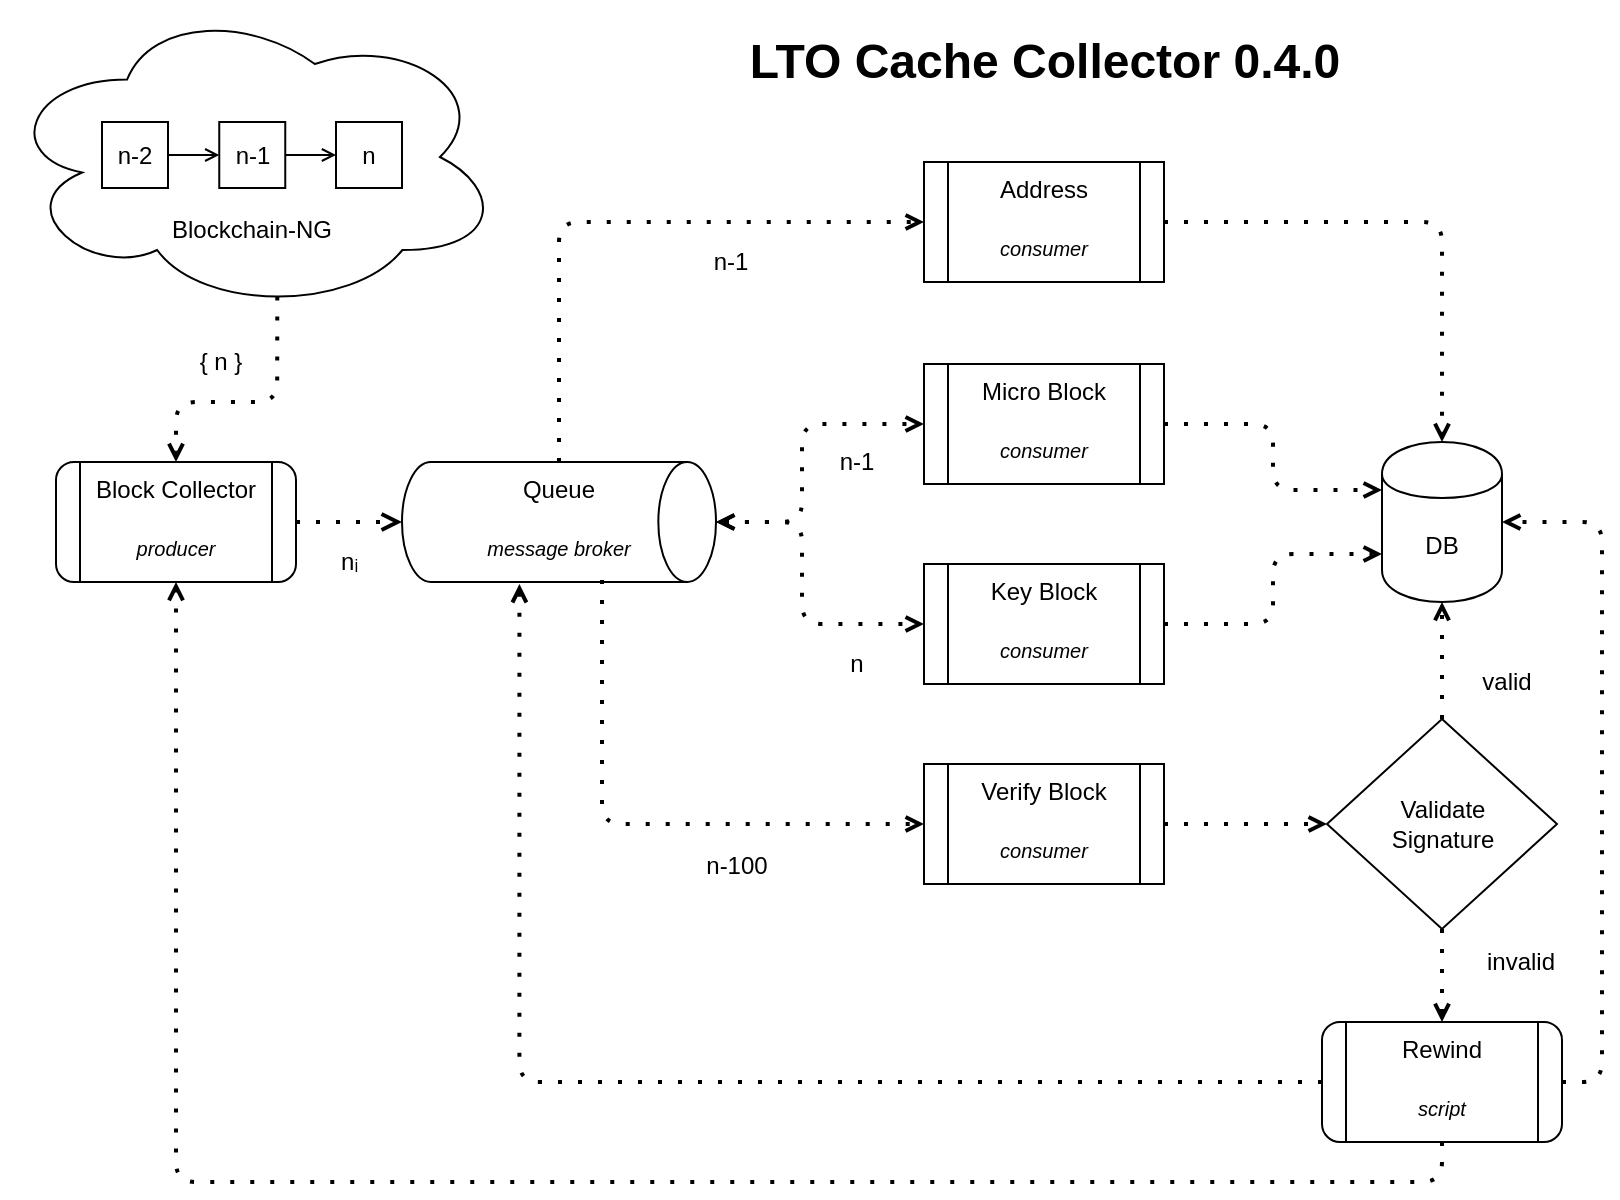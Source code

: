 <mxfile version="13.0.2" type="google"><diagram id="tlROt57apuO7XDFFku38" name="Page-1"><mxGraphModel dx="7372" dy="6254" grid="1" gridSize="10" guides="1" tooltips="1" connect="1" arrows="1" fold="1" page="1" pageScale="1" pageWidth="850" pageHeight="1100" math="0" shadow="0"><root><mxCell id="0"/><mxCell id="1" parent="0"/><mxCell id="Km0bleZjZgYVXy8ChWKn-2" value="&lt;br&gt;&lt;br&gt;&lt;br&gt;&lt;br&gt;&lt;br&gt;Blockchain-NG" style="ellipse;shape=cloud;whiteSpace=wrap;html=1;strokeWidth=1;" parent="1" vertex="1"><mxGeometry x="-5700" y="-5140" width="250.25" height="155" as="geometry"/></mxCell><mxCell id="Km0bleZjZgYVXy8ChWKn-3" style="edgeStyle=orthogonalEdgeStyle;rounded=0;orthogonalLoop=1;jettySize=auto;html=1;exitX=1;exitY=0.5;exitDx=0;exitDy=0;entryX=0;entryY=0.5;entryDx=0;entryDy=0;endArrow=open;endFill=0;endSize=5;startSize=5;strokeWidth=1;jumpSize=2;" parent="1" source="Km0bleZjZgYVXy8ChWKn-4" target="Km0bleZjZgYVXy8ChWKn-6" edge="1"><mxGeometry relative="1" as="geometry"/></mxCell><mxCell id="Km0bleZjZgYVXy8ChWKn-4" value="n-2" style="whiteSpace=wrap;html=1;aspect=fixed;strokeWidth=1;imageWidth=24;" parent="1" vertex="1"><mxGeometry x="-5650" y="-5080" width="33" height="33" as="geometry"/></mxCell><mxCell id="Km0bleZjZgYVXy8ChWKn-5" style="edgeStyle=orthogonalEdgeStyle;rounded=0;orthogonalLoop=1;jettySize=auto;html=1;exitX=1;exitY=0.5;exitDx=0;exitDy=0;endArrow=open;endFill=0;endSize=5;startSize=5;strokeWidth=1;jumpSize=2;" parent="1" source="Km0bleZjZgYVXy8ChWKn-6" target="Km0bleZjZgYVXy8ChWKn-7" edge="1"><mxGeometry relative="1" as="geometry"/></mxCell><mxCell id="Km0bleZjZgYVXy8ChWKn-6" value="n-1" style="whiteSpace=wrap;html=1;aspect=fixed;strokeWidth=1;" parent="1" vertex="1"><mxGeometry x="-5591.37" y="-5080" width="33" height="33" as="geometry"/></mxCell><mxCell id="Km0bleZjZgYVXy8ChWKn-7" value="n" style="whiteSpace=wrap;html=1;aspect=fixed;strokeWidth=1;" parent="1" vertex="1"><mxGeometry x="-5533" y="-5080" width="33" height="33" as="geometry"/></mxCell><mxCell id="Km0bleZjZgYVXy8ChWKn-22" style="orthogonalLoop=1;jettySize=auto;html=1;strokeWidth=2;startArrow=none;startFill=0;endArrow=open;endFill=0;dashed=1;exitX=0.55;exitY=0.95;exitDx=0;exitDy=0;edgeStyle=orthogonalEdgeStyle;dashPattern=1 4;endSize=5;startSize=5;jumpSize=6;jumpStyle=sharp;comic=0;shadow=0;rounded=1;exitPerimeter=0;entryX=0.5;entryY=0;entryDx=0;entryDy=0;" parent="1" source="Km0bleZjZgYVXy8ChWKn-2" target="Km0bleZjZgYVXy8ChWKn-10" edge="1"><mxGeometry relative="1" as="geometry"><mxPoint x="-5640" y="-4920" as="sourcePoint"/><mxPoint x="-5570" y="-4930" as="targetPoint"/><Array as="points"><mxPoint x="-5562" y="-4940"/><mxPoint x="-5613" y="-4940"/></Array></mxGeometry></mxCell><mxCell id="Km0bleZjZgYVXy8ChWKn-23" style="rounded=0;orthogonalLoop=1;jettySize=auto;html=1;exitX=1;exitY=0.5;exitDx=0;exitDy=0;entryX=0;entryY=0.5;entryDx=0;entryDy=0;entryPerimeter=0;fillColor=#f8cecc;strokeColor=#000000;strokeWidth=2;dashed=1;startArrow=none;startFill=0;endArrow=open;endFill=0;dashPattern=1 4;" parent="1" source="Km0bleZjZgYVXy8ChWKn-10" target="sjbWhXtsN_xEUIiDd4Ux-10" edge="1"><mxGeometry relative="1" as="geometry"><mxPoint x="-5760" y="-5010" as="targetPoint"/></mxGeometry></mxCell><mxCell id="Km0bleZjZgYVXy8ChWKn-10" value="Block Collector&lt;br&gt;&lt;br&gt;&lt;font style=&quot;font-size: 10px&quot;&gt;&lt;i&gt;producer&lt;/i&gt;&lt;/font&gt;" style="shape=process;whiteSpace=wrap;html=1;backgroundOutline=1;fontStyle=0;strokeColor=#000000;strokeWidth=1;rounded=1;labelPosition=center;verticalLabelPosition=middle;align=center;verticalAlign=top;horizontal=1;" parent="1" vertex="1"><mxGeometry x="-5673" y="-4910" width="120" height="60" as="geometry"/></mxCell><mxCell id="Km0bleZjZgYVXy8ChWKn-31" style="orthogonalLoop=1;jettySize=auto;html=1;exitX=1;exitY=0.5;exitDx=0;exitDy=0;fillColor=#f8cecc;strokeColor=#000000;strokeWidth=2;dashed=1;entryX=0;entryY=0.7;entryDx=0;entryDy=0;edgeStyle=orthogonalEdgeStyle;startArrow=none;startFill=0;endArrow=open;endFill=0;dashPattern=1 4;endSize=5;startSize=5;jumpSize=6;jumpStyle=sharp;comic=0;shadow=0;rounded=1;" parent="1" source="Km0bleZjZgYVXy8ChWKn-14" target="Km0bleZjZgYVXy8ChWKn-19" edge="1"><mxGeometry relative="1" as="geometry"><mxPoint x="-4910" y="-4960" as="targetPoint"/></mxGeometry></mxCell><mxCell id="Km0bleZjZgYVXy8ChWKn-14" value="Key Block&lt;br&gt;&lt;br&gt;&lt;i style=&quot;font-size: 10px&quot;&gt;consumer&lt;/i&gt;" style="shape=process;whiteSpace=wrap;html=1;backgroundOutline=1;fontStyle=0;strokeWidth=1;comic=0;verticalAlign=top;" parent="1" vertex="1"><mxGeometry x="-5239" y="-4859" width="120" height="60" as="geometry"/></mxCell><mxCell id="Km0bleZjZgYVXy8ChWKn-29" style="orthogonalLoop=1;jettySize=auto;html=1;exitX=0.5;exitY=1;exitDx=0;exitDy=0;entryX=0.5;entryY=0;entryDx=0;entryDy=0;strokeWidth=2;dashed=1;edgeStyle=orthogonalEdgeStyle;startArrow=none;startFill=0;endArrow=open;endFill=0;dashPattern=1 4;endSize=5;startSize=5;jumpSize=6;jumpStyle=sharp;comic=0;shadow=0;rounded=1;" parent="1" source="sjbWhXtsN_xEUIiDd4Ux-19" target="Km0bleZjZgYVXy8ChWKn-20" edge="1"><mxGeometry relative="1" as="geometry"><mxPoint x="-4920" y="-4642" as="sourcePoint"/></mxGeometry></mxCell><mxCell id="Km0bleZjZgYVXy8ChWKn-30" style="orthogonalLoop=1;jettySize=auto;html=1;exitX=0.5;exitY=0;exitDx=0;exitDy=0;entryX=0.5;entryY=1;entryDx=0;entryDy=0;fillColor=#f8cecc;strokeColor=#000000;strokeWidth=2;dashed=1;edgeStyle=orthogonalEdgeStyle;startArrow=none;startFill=0;endArrow=open;endFill=0;dashPattern=1 4;endSize=5;startSize=5;jumpSize=6;jumpStyle=sharp;comic=0;shadow=0;rounded=1;" parent="1" source="sjbWhXtsN_xEUIiDd4Ux-19" target="Km0bleZjZgYVXy8ChWKn-19" edge="1"><mxGeometry relative="1" as="geometry"><mxPoint x="-4930" y="-4860" as="sourcePoint"/></mxGeometry></mxCell><mxCell id="Km0bleZjZgYVXy8ChWKn-32" style="orthogonalLoop=1;jettySize=auto;html=1;exitX=1;exitY=0.5;exitDx=0;exitDy=0;entryX=0;entryY=0.3;entryDx=0;entryDy=0;strokeWidth=2;dashed=1;edgeStyle=orthogonalEdgeStyle;startArrow=none;startFill=0;endArrow=open;endFill=0;dashPattern=1 4;endSize=5;startSize=5;jumpSize=6;jumpStyle=sharp;comic=0;shadow=0;rounded=1;" parent="1" source="Km0bleZjZgYVXy8ChWKn-17" target="Km0bleZjZgYVXy8ChWKn-19" edge="1"><mxGeometry relative="1" as="geometry"/></mxCell><mxCell id="Km0bleZjZgYVXy8ChWKn-17" value="Micro Block&lt;br&gt;&lt;br&gt;&lt;i style=&quot;font-size: 10px&quot;&gt;consumer&lt;/i&gt;" style="shape=process;whiteSpace=wrap;html=1;backgroundOutline=1;fontStyle=0;strokeWidth=1;verticalAlign=top;" parent="1" vertex="1"><mxGeometry x="-5239" y="-4959" width="120" height="60" as="geometry"/></mxCell><mxCell id="Km0bleZjZgYVXy8ChWKn-27" style="orthogonalLoop=1;jettySize=auto;html=1;exitX=1;exitY=0.5;exitDx=0;exitDy=0;entryX=0.5;entryY=0;entryDx=0;entryDy=0;fillColor=#dae8fc;strokeColor=#000000;strokeWidth=2;dashed=1;edgeStyle=orthogonalEdgeStyle;startArrow=none;startFill=0;endArrow=open;endFill=0;dashPattern=1 4;endSize=5;startSize=5;jumpSize=6;jumpStyle=sharp;comic=0;shadow=0;rounded=1;" parent="1" source="Km0bleZjZgYVXy8ChWKn-18" target="Km0bleZjZgYVXy8ChWKn-19" edge="1"><mxGeometry relative="1" as="geometry"/></mxCell><mxCell id="Km0bleZjZgYVXy8ChWKn-18" value="Address&lt;br&gt;&lt;br&gt;&lt;font style=&quot;font-size: 10px&quot;&gt;&lt;i&gt;consumer&lt;/i&gt;&lt;/font&gt;" style="shape=process;whiteSpace=wrap;html=1;backgroundOutline=1;fontStyle=0;strokeWidth=1;verticalAlign=top;" parent="1" vertex="1"><mxGeometry x="-5239" y="-5060" width="120" height="60" as="geometry"/></mxCell><mxCell id="Km0bleZjZgYVXy8ChWKn-19" value="DB" style="shape=cylinder;whiteSpace=wrap;html=1;boundedLbl=1;backgroundOutline=1;fontStyle=0;strokeWidth=1;shadow=0;" parent="1" vertex="1"><mxGeometry x="-5010" y="-4920" width="60" height="80" as="geometry"/></mxCell><mxCell id="h4zj1HeFYFb_NuIQ6NnC-26" style="orthogonalLoop=1;jettySize=auto;html=1;exitX=1;exitY=0.5;exitDx=0;exitDy=0;entryX=1;entryY=0.5;entryDx=0;entryDy=0;dashed=1;startArrow=none;startFill=0;strokeWidth=2;edgeStyle=orthogonalEdgeStyle;endArrow=open;endFill=0;dashPattern=1 4;endSize=5;startSize=5;jumpSize=6;jumpStyle=sharp;comic=0;shadow=0;rounded=1;" parent="1" source="Km0bleZjZgYVXy8ChWKn-20" target="Km0bleZjZgYVXy8ChWKn-19" edge="1"><mxGeometry relative="1" as="geometry"/></mxCell><mxCell id="h4zj1HeFYFb_NuIQ6NnC-27" style="orthogonalLoop=1;jettySize=auto;html=1;exitX=0.5;exitY=1;exitDx=0;exitDy=0;entryX=0.5;entryY=1;entryDx=0;entryDy=0;dashed=1;startArrow=none;startFill=0;strokeWidth=2;edgeStyle=orthogonalEdgeStyle;endArrow=open;endFill=0;dashPattern=1 4;endSize=5;startSize=5;jumpSize=6;jumpStyle=sharp;comic=0;shadow=0;rounded=1;" parent="1" source="Km0bleZjZgYVXy8ChWKn-20" target="Km0bleZjZgYVXy8ChWKn-10" edge="1"><mxGeometry relative="1" as="geometry"/></mxCell><mxCell id="Km0bleZjZgYVXy8ChWKn-20" value="Rewind&lt;br&gt;&lt;br style=&quot;font-size: 10px&quot;&gt;&lt;font size=&quot;1&quot;&gt;&lt;i&gt;script&lt;/i&gt;&lt;/font&gt;" style="shape=process;whiteSpace=wrap;html=1;backgroundOutline=1;fontStyle=0;strokeColor=#000000;strokeWidth=1;verticalAlign=top;rounded=1;" parent="1" vertex="1"><mxGeometry x="-5040" y="-4630" width="120" height="60" as="geometry"/></mxCell><mxCell id="sjbWhXtsN_xEUIiDd4Ux-20" value="invalid" style="text;html=1;strokeColor=none;fillColor=none;align=center;verticalAlign=middle;whiteSpace=wrap;rounded=0;fontColor=#000000;fontStyle=0" parent="1" vertex="1"><mxGeometry x="-4968" y="-4670" width="55" height="20" as="geometry"/></mxCell><mxCell id="sjbWhXtsN_xEUIiDd4Ux-10" value="Queue&lt;br&gt;&lt;br&gt;&lt;i&gt;&lt;font style=&quot;font-size: 10px&quot;&gt;message broker&lt;/font&gt;&lt;/i&gt;" style="strokeWidth=1;html=1;shape=mxgraph.flowchart.direct_data;whiteSpace=wrap;fillColor=#ffffff;align=center;verticalAlign=top;" parent="1" vertex="1"><mxGeometry x="-5500" y="-4910" width="157" height="60" as="geometry"/></mxCell><mxCell id="sjbWhXtsN_xEUIiDd4Ux-19" value="Validate&lt;br&gt;Signature" style="rhombus;whiteSpace=wrap;html=1;strokeColor=#000000;fillColor=#ffffff;strokeWidth=1;" parent="1" vertex="1"><mxGeometry x="-5037.5" y="-4781.5" width="115" height="105" as="geometry"/></mxCell><mxCell id="h4zj1HeFYFb_NuIQ6NnC-16" style="orthogonalLoop=1;jettySize=auto;html=1;exitX=1;exitY=0.5;exitDx=0;exitDy=0;entryX=0;entryY=0.5;entryDx=0;entryDy=0;dashed=1;strokeWidth=2;edgeStyle=orthogonalEdgeStyle;startArrow=none;startFill=0;endArrow=open;endFill=0;dashPattern=1 4;endSize=5;startSize=5;jumpSize=6;jumpStyle=sharp;comic=0;shadow=0;rounded=1;" parent="1" source="h4zj1HeFYFb_NuIQ6NnC-15" target="sjbWhXtsN_xEUIiDd4Ux-19" edge="1"><mxGeometry relative="1" as="geometry"/></mxCell><mxCell id="h4zj1HeFYFb_NuIQ6NnC-15" value="Verify Block&lt;br&gt;&lt;br&gt;&lt;i style=&quot;font-size: 10px&quot;&gt;consumer&lt;/i&gt;" style="shape=process;whiteSpace=wrap;html=1;backgroundOutline=1;fontStyle=0;strokeWidth=1;verticalAlign=top;" parent="1" vertex="1"><mxGeometry x="-5239" y="-4759" width="120" height="60" as="geometry"/></mxCell><mxCell id="h4zj1HeFYFb_NuIQ6NnC-20" style="orthogonalLoop=1;jettySize=auto;html=1;exitX=0.5;exitY=0;exitDx=0;exitDy=0;entryX=0;entryY=0.5;entryDx=0;entryDy=0;fillColor=#dae8fc;strokeColor=#000000;strokeWidth=2;dashed=1;exitPerimeter=0;startArrow=none;startFill=0;edgeStyle=orthogonalEdgeStyle;endArrow=open;endFill=0;dashPattern=1 4;endSize=5;startSize=5;jumpSize=6;jumpStyle=sharp;comic=0;shadow=0;rounded=1;" parent="1" source="sjbWhXtsN_xEUIiDd4Ux-10" target="Km0bleZjZgYVXy8ChWKn-18" edge="1"><mxGeometry relative="1" as="geometry"><mxPoint x="-5090" y="-5120" as="sourcePoint"/><mxPoint x="-4900" y="-5038" as="targetPoint"/></mxGeometry></mxCell><mxCell id="h4zj1HeFYFb_NuIQ6NnC-21" style="orthogonalLoop=1;jettySize=auto;html=1;entryX=0;entryY=0.5;entryDx=0;entryDy=0;fillColor=#dae8fc;strokeColor=#000000;strokeWidth=2;dashed=1;startArrow=open;startFill=0;edgeStyle=orthogonalEdgeStyle;endArrow=open;endFill=0;dashPattern=1 4;endSize=5;startSize=5;jumpSize=6;jumpStyle=sharp;comic=0;shadow=0;rounded=1;exitX=1;exitY=0.5;exitDx=0;exitDy=0;exitPerimeter=0;" parent="1" source="sjbWhXtsN_xEUIiDd4Ux-10" target="Km0bleZjZgYVXy8ChWKn-17" edge="1"><mxGeometry relative="1" as="geometry"><mxPoint x="-5370" y="-4950" as="sourcePoint"/><mxPoint x="-5343" y="-4982.5" as="targetPoint"/><Array as="points"><mxPoint x="-5300" y="-4880"/><mxPoint x="-5300" y="-4929"/></Array></mxGeometry></mxCell><mxCell id="h4zj1HeFYFb_NuIQ6NnC-23" style="orthogonalLoop=1;jettySize=auto;html=1;exitX=0.637;exitY=0.983;exitDx=0;exitDy=0;entryX=0;entryY=0.5;entryDx=0;entryDy=0;fillColor=#dae8fc;strokeColor=#000000;strokeWidth=2;dashed=1;exitPerimeter=0;startArrow=none;startFill=0;edgeStyle=orthogonalEdgeStyle;endArrow=open;endFill=0;dashPattern=1 4;endSize=5;startSize=5;jumpSize=6;jumpStyle=sharp;comic=0;shadow=0;rounded=1;" parent="1" source="sjbWhXtsN_xEUIiDd4Ux-10" target="h4zj1HeFYFb_NuIQ6NnC-15" edge="1"><mxGeometry relative="1" as="geometry"><mxPoint x="-5411.5" y="-4840" as="sourcePoint"/><mxPoint x="-5198" y="-4720" as="targetPoint"/></mxGeometry></mxCell><mxCell id="h4zj1HeFYFb_NuIQ6NnC-32" style="orthogonalLoop=1;jettySize=auto;html=1;exitX=0;exitY=0.5;exitDx=0;exitDy=0;dashed=1;startArrow=none;startFill=0;strokeWidth=2;edgeStyle=orthogonalEdgeStyle;endArrow=open;endFill=0;dashPattern=1 4;endSize=5;startSize=5;jumpSize=6;jumpStyle=sharp;comic=0;shadow=0;rounded=1;entryX=0.374;entryY=1.017;entryDx=0;entryDy=0;entryPerimeter=0;" parent="1" source="Km0bleZjZgYVXy8ChWKn-20" target="sjbWhXtsN_xEUIiDd4Ux-10" edge="1"><mxGeometry relative="1" as="geometry"><mxPoint x="-4941" y="-4560" as="sourcePoint"/><mxPoint x="-5470" y="-4850" as="targetPoint"/></mxGeometry></mxCell><mxCell id="h4zj1HeFYFb_NuIQ6NnC-33" style="orthogonalLoop=1;jettySize=auto;html=1;fillColor=#dae8fc;strokeColor=#000000;strokeWidth=2;dashed=1;startArrow=open;startFill=0;edgeStyle=orthogonalEdgeStyle;endArrow=open;endFill=0;dashPattern=1 4;endSize=5;startSize=5;jumpSize=6;jumpStyle=sharp;comic=0;shadow=0;rounded=1;entryX=0;entryY=0.5;entryDx=0;entryDy=0;" parent="1" target="Km0bleZjZgYVXy8ChWKn-14" edge="1"><mxGeometry relative="1" as="geometry"><mxPoint x="-5343" y="-4880" as="sourcePoint"/><mxPoint x="-5250" y="-4829" as="targetPoint"/><Array as="points"><mxPoint x="-5300" y="-4880"/><mxPoint x="-5300" y="-4829"/></Array></mxGeometry></mxCell><mxCell id="h4zj1HeFYFb_NuIQ6NnC-39" value="n" style="text;html=1;strokeColor=none;fillColor=none;align=center;verticalAlign=middle;whiteSpace=wrap;rounded=0;fontColor=#000000;fontStyle=0" parent="1" vertex="1"><mxGeometry x="-5300" y="-4819" width="55" height="20" as="geometry"/></mxCell><mxCell id="h4zj1HeFYFb_NuIQ6NnC-42" value="n-1" style="text;html=1;strokeColor=none;fillColor=none;align=center;verticalAlign=middle;whiteSpace=wrap;rounded=0;fontColor=#000000;fontStyle=0" parent="1" vertex="1"><mxGeometry x="-5300" y="-4920" width="55" height="20" as="geometry"/></mxCell><mxCell id="h4zj1HeFYFb_NuIQ6NnC-45" value="n-1" style="text;html=1;strokeColor=none;fillColor=none;align=center;verticalAlign=middle;whiteSpace=wrap;rounded=0;fontColor=#000000;fontStyle=0" parent="1" vertex="1"><mxGeometry x="-5363" y="-5020" width="55" height="20" as="geometry"/></mxCell><mxCell id="h4zj1HeFYFb_NuIQ6NnC-46" value="n-100" style="text;html=1;strokeColor=none;fillColor=none;align=center;verticalAlign=middle;whiteSpace=wrap;rounded=0;fontColor=#000000;fontStyle=0" parent="1" vertex="1"><mxGeometry x="-5360" y="-4718" width="55" height="20" as="geometry"/></mxCell><mxCell id="h4zj1HeFYFb_NuIQ6NnC-49" value="valid" style="text;html=1;strokeColor=none;fillColor=none;align=center;verticalAlign=middle;whiteSpace=wrap;rounded=0;fontColor=#000000;fontStyle=0" parent="1" vertex="1"><mxGeometry x="-4975" y="-4810" width="55" height="20" as="geometry"/></mxCell><mxCell id="h4zj1HeFYFb_NuIQ6NnC-54" style="edgeStyle=none;rounded=1;comic=0;jumpStyle=sharp;jumpSize=6;orthogonalLoop=1;jettySize=auto;html=1;exitX=0.5;exitY=1;exitDx=0;exitDy=0;shadow=0;startArrow=none;startFill=0;startSize=5;endArrow=open;endFill=0;endSize=5;strokeWidth=2;fillColor=#f8cecc;" parent="1" edge="1"><mxGeometry relative="1" as="geometry"><mxPoint x="-5546.5" y="-4852" as="sourcePoint"/><mxPoint x="-5546.5" y="-4852" as="targetPoint"/></mxGeometry></mxCell><mxCell id="h4zj1HeFYFb_NuIQ6NnC-55" value="{ n }" style="text;html=1;strokeColor=none;fillColor=none;align=center;verticalAlign=middle;whiteSpace=wrap;rounded=0;fontColor=#000000;fontStyle=0" parent="1" vertex="1"><mxGeometry x="-5643" y="-4970" width="105" height="20" as="geometry"/></mxCell><mxCell id="h4zj1HeFYFb_NuIQ6NnC-58" style="edgeStyle=none;rounded=1;comic=0;jumpStyle=sharp;jumpSize=6;orthogonalLoop=1;jettySize=auto;html=1;exitX=0.75;exitY=1;exitDx=0;exitDy=0;shadow=0;startArrow=none;startFill=0;startSize=5;endArrow=open;endFill=0;endSize=5;strokeWidth=2;fillColor=#f8cecc;" parent="1" source="sjbWhXtsN_xEUIiDd4Ux-20" target="sjbWhXtsN_xEUIiDd4Ux-20" edge="1"><mxGeometry relative="1" as="geometry"/></mxCell><mxCell id="h4zj1HeFYFb_NuIQ6NnC-66" value="nᵢ&amp;nbsp;" style="text;html=1;strokeColor=none;fillColor=none;align=center;verticalAlign=middle;whiteSpace=wrap;rounded=0;fontColor=#000000;fontStyle=0" parent="1" vertex="1"><mxGeometry x="-5577" y="-4870" width="105" height="20" as="geometry"/></mxCell><mxCell id="h4zj1HeFYFb_NuIQ6NnC-69" style="edgeStyle=none;rounded=1;comic=0;jumpStyle=sharp;jumpSize=6;orthogonalLoop=1;jettySize=auto;html=1;exitX=0.5;exitY=0;exitDx=0;exitDy=0;shadow=0;startArrow=none;startFill=0;startSize=5;endArrow=open;endFill=0;endSize=5;strokeWidth=2;fillColor=#f8cecc;" parent="1" source="h4zj1HeFYFb_NuIQ6NnC-42" target="h4zj1HeFYFb_NuIQ6NnC-42" edge="1"><mxGeometry relative="1" as="geometry"/></mxCell><mxCell id="Cj-mNmchiEcVUE_xEYs5-5" value="&lt;font style=&quot;font-size: 24px&quot;&gt;&lt;b&gt;LTO Cache Collector 0.4.0&lt;/b&gt;&lt;/font&gt;" style="text;html=1;align=center;verticalAlign=middle;resizable=0;points=[];autosize=1;" vertex="1" parent="1"><mxGeometry x="-5334" y="-5120" width="310" height="20" as="geometry"/></mxCell></root></mxGraphModel></diagram></mxfile>